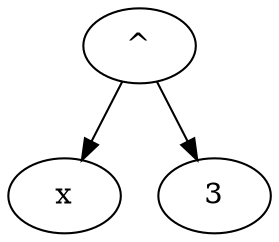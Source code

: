 digraph expr{
node0x7ff79a504270[label="^"]
node0x7ff79a504270->node0x7ff79a5041e0
node0x7ff79a5041e0[label="x"]
node0x7ff79a504270->node0x7ff79a504240
node0x7ff79a504240[label="3"]
}

